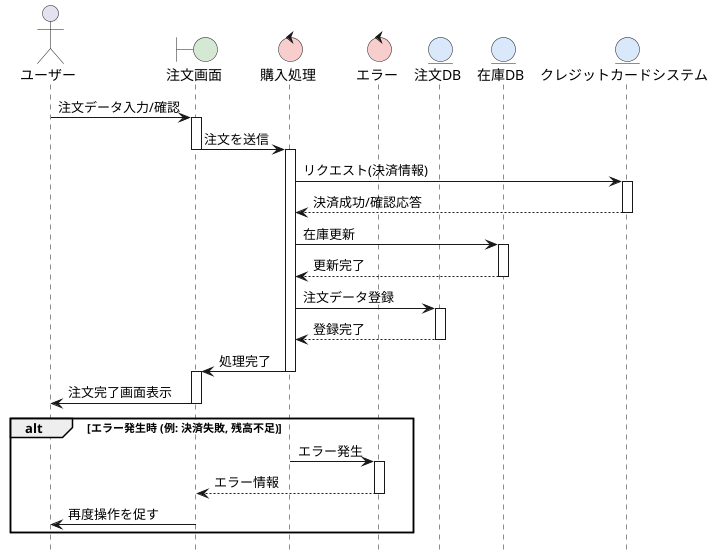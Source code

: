 @startuml 注文管理システム-購入・注文シーケンス図
hide footbox
skinparam boundaryBackgroundColor #D5E8D4
skinparam controlBackgroundColor  #F8CECC
skinparam entityBackgroundColor   #DAE8FC

' 定義されたオブジェクト (データフロー図に基づく)
actor ユーザー as User
boundary 注文画面 as OrderScreen
control 購入処理 as PurchaseProcess
control エラー as ErrorHandler 
entity 注文DB as OrderDB
entity 在庫DB as InventoryDB
entity クレジットカードシステム as CreditCardSystem 

' 1. ユーザーが注文を確定
User -> OrderScreen: 注文データ入力/確認
activate OrderScreen

' 2. 注文を処理へ
OrderScreen -> PurchaseProcess: 注文を送信
deactivate OrderScreen
activate PurchaseProcess

' 3. 支払いリクエスト
PurchaseProcess -> CreditCardSystem: リクエスト(決済情報)
activate CreditCardSystem
CreditCardSystem --> PurchaseProcess: 決済成功/確認応答
deactivate CreditCardSystem

' 4. 在庫の更新
PurchaseProcess -> InventoryDB: 在庫更新
activate InventoryDB
InventoryDB --> PurchaseProcess: 更新完了
deactivate InventoryDB

' 5. 注文データの登録
PurchaseProcess -> OrderDB: 注文データ登録
activate OrderDB
OrderDB --> PurchaseProcess: 登録完了
deactivate OrderDB

' 6. 処理結果を画面へ
PurchaseProcess -> OrderScreen: 処理完了
deactivate PurchaseProcess
activate OrderScreen

OrderScreen -> User: 注文完了画面表示
deactivate OrderScreen

' --- エラー発生時の処理 (Alt/Elseブロックで表現可能だが、シンプルにフローとして追加) ---
alt エラー発生時 (例: 決済失敗, 残高不足)
    PurchaseProcess -> ErrorHandler: エラー発生
    activate ErrorHandler
    ErrorHandler --> OrderScreen: エラー情報
    deactivate ErrorHandler
    OrderScreen -> User: 再度操作を促す
end

@enduml